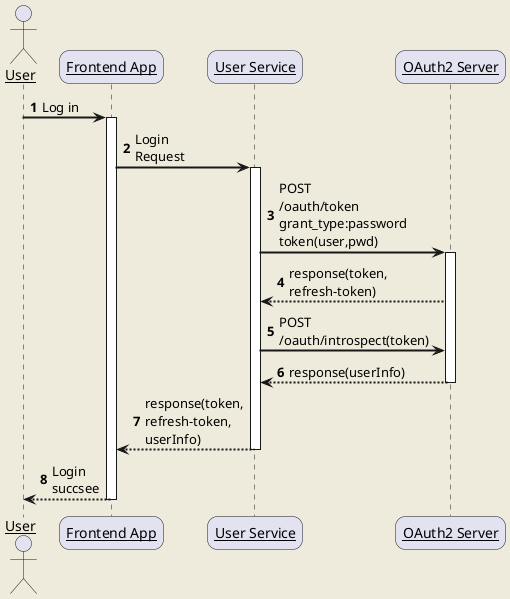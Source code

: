 @startuml
skinparam backgroundColor #EEEBDC
skinparam handwritten false
skinparam sequenceArrowThickness 2
skinparam roundcorner 20
skinparam maxmessagesize 60
skinparam sequenceParticipant underline

actor User
participant "Frontend App" as Frontend
participant "User Service" as UserService
participant "OAuth2 Server" as OAuth

autonumber 1
User -> Frontend: Log in
activate Frontend

Frontend -> UserService: Login Request
activate UserService

UserService -> OAuth: POST /oauth/token grant_type:password token(user,pwd)
activate OAuth
OAuth --> UserService: response(token, refresh-token)
UserService -> OAuth: POST /oauth/introspect(token)
OAuth --> UserService: response(userInfo)
deactivate OAuth

UserService --> Frontend: response(token, refresh-token, userInfo)
deactivate UserService

Frontend --> User: Login succsee
deactivate Frontend
@enduml